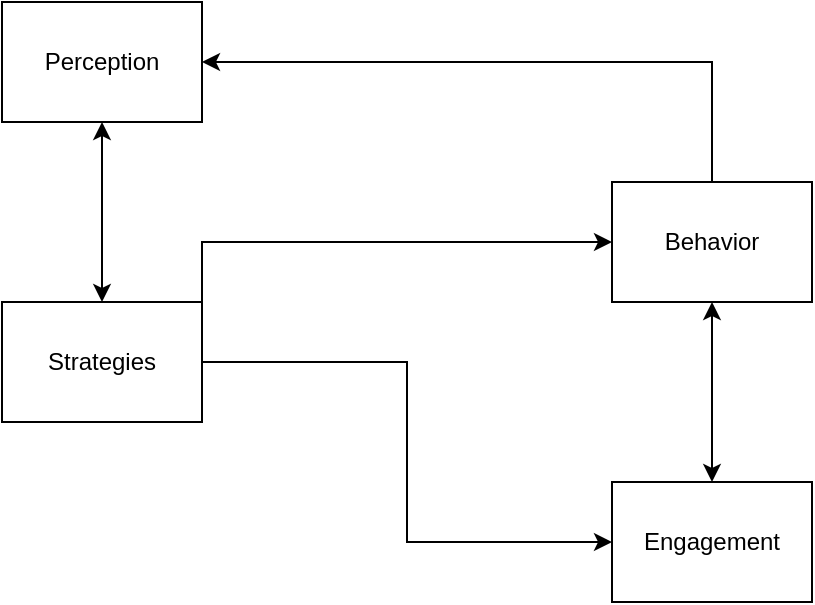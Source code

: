 <mxfile version="23.1.5" type="github">
  <diagram name="Page-1" id="_pIc1GbhXy4IMLbLXFMW">
    <mxGraphModel dx="1434" dy="797" grid="1" gridSize="10" guides="1" tooltips="1" connect="1" arrows="1" fold="1" page="1" pageScale="1" pageWidth="850" pageHeight="1100" math="0" shadow="0">
      <root>
        <mxCell id="0" />
        <mxCell id="1" parent="0" />
        <mxCell id="Alh0uE4IJ64akp9FE0y7-3" value="Perception" style="rounded=0;whiteSpace=wrap;html=1;" parent="1" vertex="1">
          <mxGeometry x="70" y="300" width="100" height="60" as="geometry" />
        </mxCell>
        <mxCell id="Alh0uE4IJ64akp9FE0y7-7" style="edgeStyle=orthogonalEdgeStyle;rounded=0;orthogonalLoop=1;jettySize=auto;html=1;entryX=1;entryY=0.5;entryDx=0;entryDy=0;exitX=0.5;exitY=0;exitDx=0;exitDy=0;" parent="1" source="Alh0uE4IJ64akp9FE0y7-4" target="Alh0uE4IJ64akp9FE0y7-3" edge="1">
          <mxGeometry relative="1" as="geometry">
            <mxPoint x="400" y="340" as="sourcePoint" />
          </mxGeometry>
        </mxCell>
        <mxCell id="Alh0uE4IJ64akp9FE0y7-4" value="Behavior" style="rounded=0;whiteSpace=wrap;html=1;" parent="1" vertex="1">
          <mxGeometry x="375" y="390" width="100" height="60" as="geometry" />
        </mxCell>
        <mxCell id="h_yB5OdTfQlkZjkOTYXk-5" style="edgeStyle=orthogonalEdgeStyle;rounded=0;orthogonalLoop=1;jettySize=auto;html=1;entryX=0;entryY=0.5;entryDx=0;entryDy=0;" parent="1" source="Alh0uE4IJ64akp9FE0y7-5" target="h_yB5OdTfQlkZjkOTYXk-2" edge="1">
          <mxGeometry relative="1" as="geometry" />
        </mxCell>
        <mxCell id="Alh0uE4IJ64akp9FE0y7-5" value="Strategies" style="rounded=0;whiteSpace=wrap;html=1;" parent="1" vertex="1">
          <mxGeometry x="70" y="450" width="100" height="60" as="geometry" />
        </mxCell>
        <mxCell id="h_yB5OdTfQlkZjkOTYXk-2" value="Engagement" style="rounded=0;whiteSpace=wrap;html=1;" parent="1" vertex="1">
          <mxGeometry x="375" y="540" width="100" height="60" as="geometry" />
        </mxCell>
        <mxCell id="h_yB5OdTfQlkZjkOTYXk-3" value="" style="endArrow=classic;startArrow=classic;html=1;rounded=0;entryX=0.5;entryY=1;entryDx=0;entryDy=0;exitX=0.5;exitY=0;exitDx=0;exitDy=0;" parent="1" source="Alh0uE4IJ64akp9FE0y7-5" target="Alh0uE4IJ64akp9FE0y7-3" edge="1">
          <mxGeometry width="50" height="50" relative="1" as="geometry">
            <mxPoint x="90" y="420" as="sourcePoint" />
            <mxPoint x="140" y="370" as="targetPoint" />
          </mxGeometry>
        </mxCell>
        <mxCell id="h_yB5OdTfQlkZjkOTYXk-11" value="" style="endArrow=classic;html=1;rounded=0;entryX=0;entryY=0.5;entryDx=0;entryDy=0;exitX=1;exitY=0;exitDx=0;exitDy=0;" parent="1" source="Alh0uE4IJ64akp9FE0y7-5" target="Alh0uE4IJ64akp9FE0y7-4" edge="1">
          <mxGeometry width="50" height="50" relative="1" as="geometry">
            <mxPoint x="240" y="440" as="sourcePoint" />
            <mxPoint x="290" y="390" as="targetPoint" />
            <Array as="points">
              <mxPoint x="170" y="420" />
            </Array>
          </mxGeometry>
        </mxCell>
        <mxCell id="MTK02I8UGqhmwpNgUXuo-1" value="" style="endArrow=classic;startArrow=classic;html=1;rounded=0;entryX=0.5;entryY=1;entryDx=0;entryDy=0;exitX=0.5;exitY=0;exitDx=0;exitDy=0;" edge="1" parent="1" source="h_yB5OdTfQlkZjkOTYXk-2" target="Alh0uE4IJ64akp9FE0y7-4">
          <mxGeometry width="50" height="50" relative="1" as="geometry">
            <mxPoint x="410" y="520" as="sourcePoint" />
            <mxPoint x="460" y="470" as="targetPoint" />
          </mxGeometry>
        </mxCell>
      </root>
    </mxGraphModel>
  </diagram>
</mxfile>
